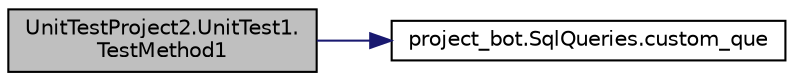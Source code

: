 digraph "UnitTestProject2.UnitTest1.TestMethod1"
{
  edge [fontname="Helvetica",fontsize="10",labelfontname="Helvetica",labelfontsize="10"];
  node [fontname="Helvetica",fontsize="10",shape=record];
  rankdir="LR";
  Node0 [label="UnitTestProject2.UnitTest1.\lTestMethod1",height=0.2,width=0.4,color="black", fillcolor="grey75", style="filled", fontcolor="black"];
  Node0 -> Node1 [color="midnightblue",fontsize="10",style="solid",fontname="Helvetica"];
  Node1 [label="project_bot.SqlQueries.custom_que",height=0.2,width=0.4,color="black", fillcolor="white", style="filled",URL="$classproject__bot_1_1_sql_queries.html#aa2262a95cf3b8460641b79663ad7509e",tooltip="metoday dla wprowadzania wlasnej kwerendy (recznie) "];
}
